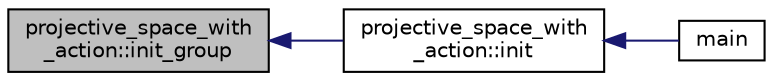 digraph "projective_space_with_action::init_group"
{
  edge [fontname="Helvetica",fontsize="10",labelfontname="Helvetica",labelfontsize="10"];
  node [fontname="Helvetica",fontsize="10",shape=record];
  rankdir="LR";
  Node84 [label="projective_space_with\l_action::init_group",height=0.2,width=0.4,color="black", fillcolor="grey75", style="filled", fontcolor="black"];
  Node84 -> Node85 [dir="back",color="midnightblue",fontsize="10",style="solid",fontname="Helvetica"];
  Node85 [label="projective_space_with\l_action::init",height=0.2,width=0.4,color="black", fillcolor="white", style="filled",URL="$d5/d37/classprojective__space__with__action.html#a10163a9ca20415bd9a9d4370470143ba"];
  Node85 -> Node86 [dir="back",color="midnightblue",fontsize="10",style="solid",fontname="Helvetica"];
  Node86 [label="main",height=0.2,width=0.4,color="black", fillcolor="white", style="filled",URL="$d0/de6/projective__space__main_8_c.html#a3c04138a5bfe5d72780bb7e82a18e627"];
}
